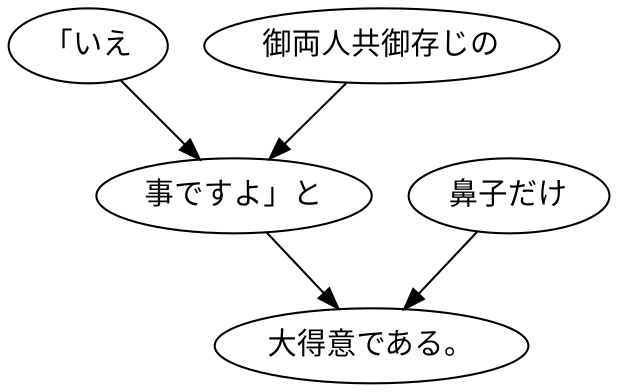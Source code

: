 digraph graph1633 {
	node0 [label="「いえ"];
	node1 [label="御両人共御存じの"];
	node2 [label="事ですよ」と"];
	node3 [label="鼻子だけ"];
	node4 [label="大得意である。"];
	node0 -> node2;
	node1 -> node2;
	node2 -> node4;
	node3 -> node4;
}
